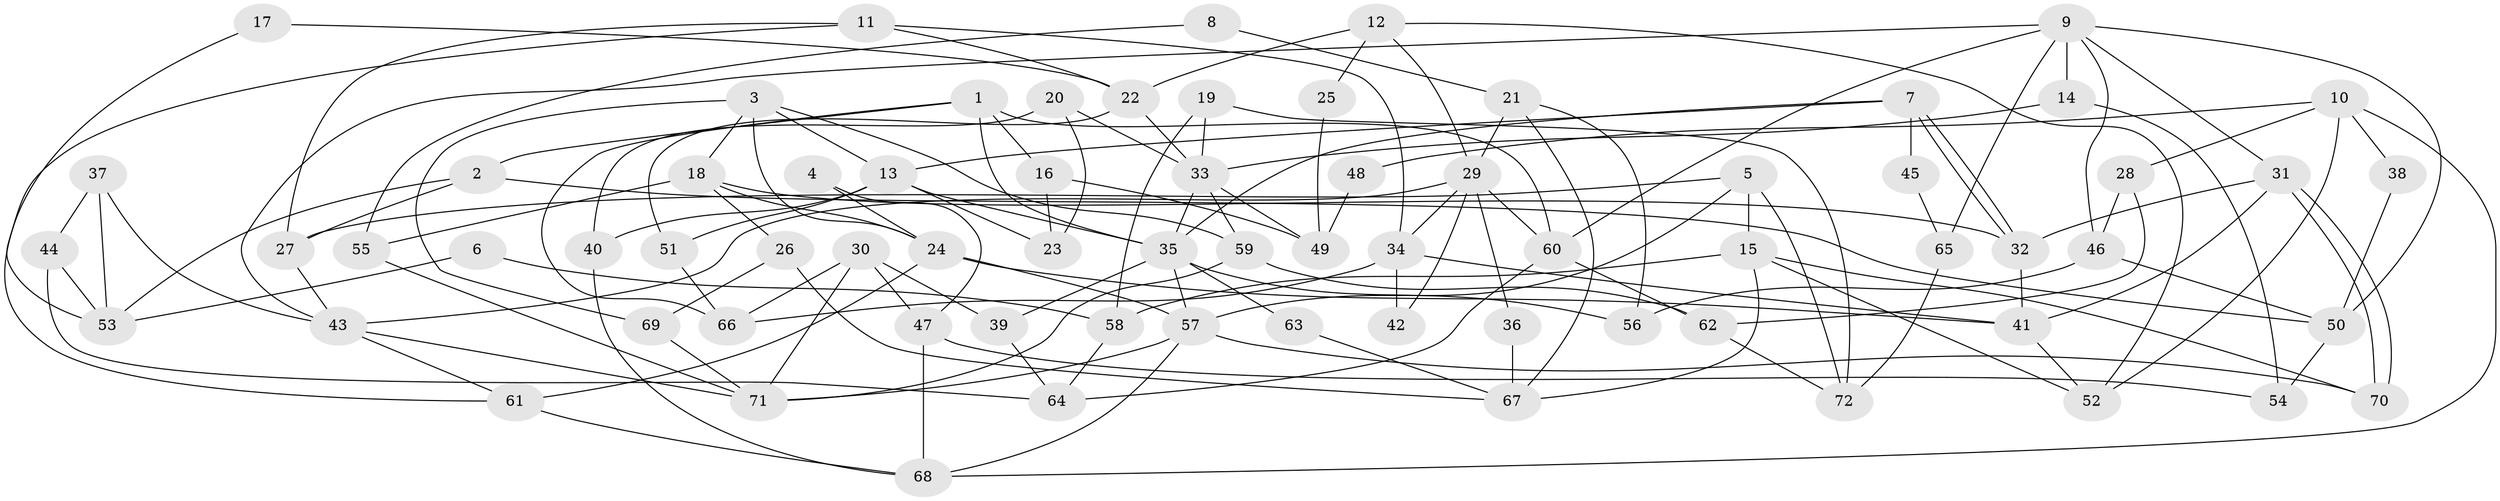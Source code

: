 // Generated by graph-tools (version 1.1) at 2025/01/03/09/25 03:01:58]
// undirected, 72 vertices, 144 edges
graph export_dot {
graph [start="1"]
  node [color=gray90,style=filled];
  1;
  2;
  3;
  4;
  5;
  6;
  7;
  8;
  9;
  10;
  11;
  12;
  13;
  14;
  15;
  16;
  17;
  18;
  19;
  20;
  21;
  22;
  23;
  24;
  25;
  26;
  27;
  28;
  29;
  30;
  31;
  32;
  33;
  34;
  35;
  36;
  37;
  38;
  39;
  40;
  41;
  42;
  43;
  44;
  45;
  46;
  47;
  48;
  49;
  50;
  51;
  52;
  53;
  54;
  55;
  56;
  57;
  58;
  59;
  60;
  61;
  62;
  63;
  64;
  65;
  66;
  67;
  68;
  69;
  70;
  71;
  72;
  1 -- 66;
  1 -- 35;
  1 -- 2;
  1 -- 16;
  1 -- 60;
  2 -- 27;
  2 -- 50;
  2 -- 53;
  3 -- 24;
  3 -- 13;
  3 -- 18;
  3 -- 59;
  3 -- 69;
  4 -- 47;
  4 -- 24;
  5 -- 27;
  5 -- 57;
  5 -- 15;
  5 -- 72;
  6 -- 53;
  6 -- 58;
  7 -- 13;
  7 -- 32;
  7 -- 32;
  7 -- 35;
  7 -- 45;
  8 -- 55;
  8 -- 21;
  9 -- 46;
  9 -- 31;
  9 -- 14;
  9 -- 43;
  9 -- 50;
  9 -- 60;
  9 -- 65;
  10 -- 28;
  10 -- 52;
  10 -- 38;
  10 -- 48;
  10 -- 68;
  11 -- 34;
  11 -- 61;
  11 -- 22;
  11 -- 27;
  12 -- 29;
  12 -- 52;
  12 -- 22;
  12 -- 25;
  13 -- 51;
  13 -- 35;
  13 -- 23;
  13 -- 40;
  14 -- 54;
  14 -- 33;
  15 -- 70;
  15 -- 52;
  15 -- 58;
  15 -- 67;
  16 -- 23;
  16 -- 49;
  17 -- 53;
  17 -- 22;
  18 -- 24;
  18 -- 26;
  18 -- 32;
  18 -- 55;
  19 -- 33;
  19 -- 72;
  19 -- 58;
  20 -- 33;
  20 -- 40;
  20 -- 23;
  21 -- 67;
  21 -- 29;
  21 -- 56;
  22 -- 33;
  22 -- 51;
  24 -- 57;
  24 -- 41;
  24 -- 61;
  25 -- 49;
  26 -- 69;
  26 -- 67;
  27 -- 43;
  28 -- 46;
  28 -- 62;
  29 -- 43;
  29 -- 60;
  29 -- 34;
  29 -- 36;
  29 -- 42;
  30 -- 71;
  30 -- 39;
  30 -- 47;
  30 -- 66;
  31 -- 70;
  31 -- 70;
  31 -- 32;
  31 -- 41;
  32 -- 41;
  33 -- 35;
  33 -- 49;
  33 -- 59;
  34 -- 41;
  34 -- 42;
  34 -- 66;
  35 -- 39;
  35 -- 56;
  35 -- 57;
  35 -- 63;
  36 -- 67;
  37 -- 43;
  37 -- 44;
  37 -- 53;
  38 -- 50;
  39 -- 64;
  40 -- 68;
  41 -- 52;
  43 -- 71;
  43 -- 61;
  44 -- 53;
  44 -- 64;
  45 -- 65;
  46 -- 56;
  46 -- 50;
  47 -- 68;
  47 -- 54;
  48 -- 49;
  50 -- 54;
  51 -- 66;
  55 -- 71;
  57 -- 68;
  57 -- 70;
  57 -- 71;
  58 -- 64;
  59 -- 62;
  59 -- 71;
  60 -- 62;
  60 -- 64;
  61 -- 68;
  62 -- 72;
  63 -- 67;
  65 -- 72;
  69 -- 71;
}
